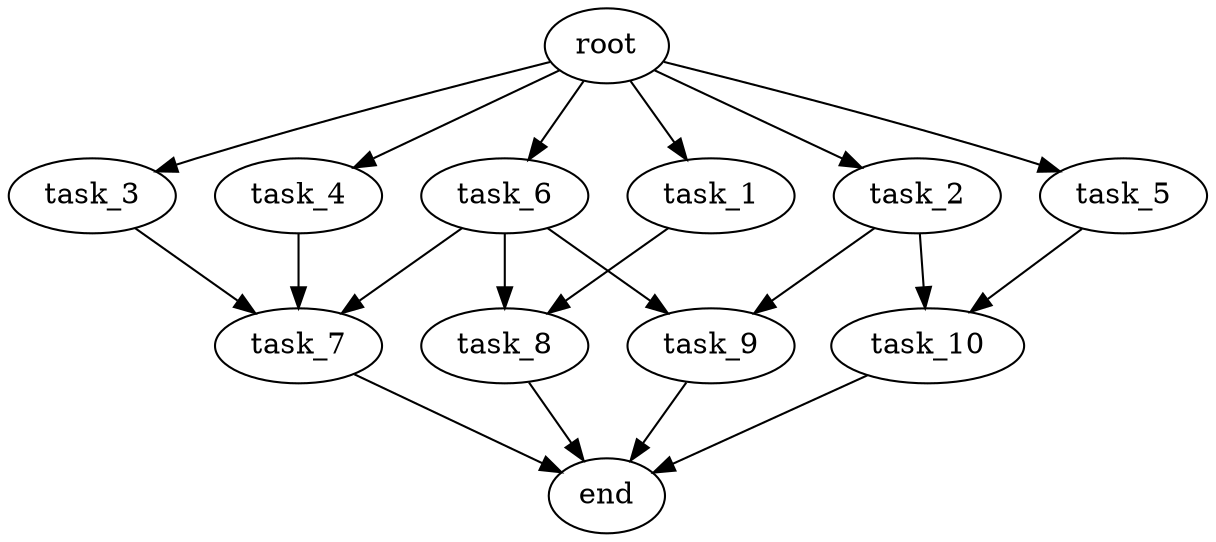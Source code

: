 digraph G {
  root [size="0.000000e+00"];
  task_1 [size="2.757222e+09"];
  task_2 [size="9.374166e+09"];
  task_3 [size="7.250514e+09"];
  task_4 [size="1.129334e+09"];
  task_5 [size="8.094972e+09"];
  task_6 [size="4.192987e+09"];
  task_7 [size="7.660769e+09"];
  task_8 [size="8.837682e+09"];
  task_9 [size="1.574423e+08"];
  task_10 [size="2.061610e+09"];
  end [size="0.000000e+00"];

  root -> task_1 [size="1.000000e-12"];
  root -> task_2 [size="1.000000e-12"];
  root -> task_3 [size="1.000000e-12"];
  root -> task_4 [size="1.000000e-12"];
  root -> task_5 [size="1.000000e-12"];
  root -> task_6 [size="1.000000e-12"];
  task_1 -> task_8 [size="4.418841e+08"];
  task_2 -> task_9 [size="7.872116e+06"];
  task_2 -> task_10 [size="1.030805e+08"];
  task_3 -> task_7 [size="2.553590e+08"];
  task_4 -> task_7 [size="2.553590e+08"];
  task_5 -> task_10 [size="1.030805e+08"];
  task_6 -> task_7 [size="2.553590e+08"];
  task_6 -> task_8 [size="4.418841e+08"];
  task_6 -> task_9 [size="7.872116e+06"];
  task_7 -> end [size="1.000000e-12"];
  task_8 -> end [size="1.000000e-12"];
  task_9 -> end [size="1.000000e-12"];
  task_10 -> end [size="1.000000e-12"];
}
